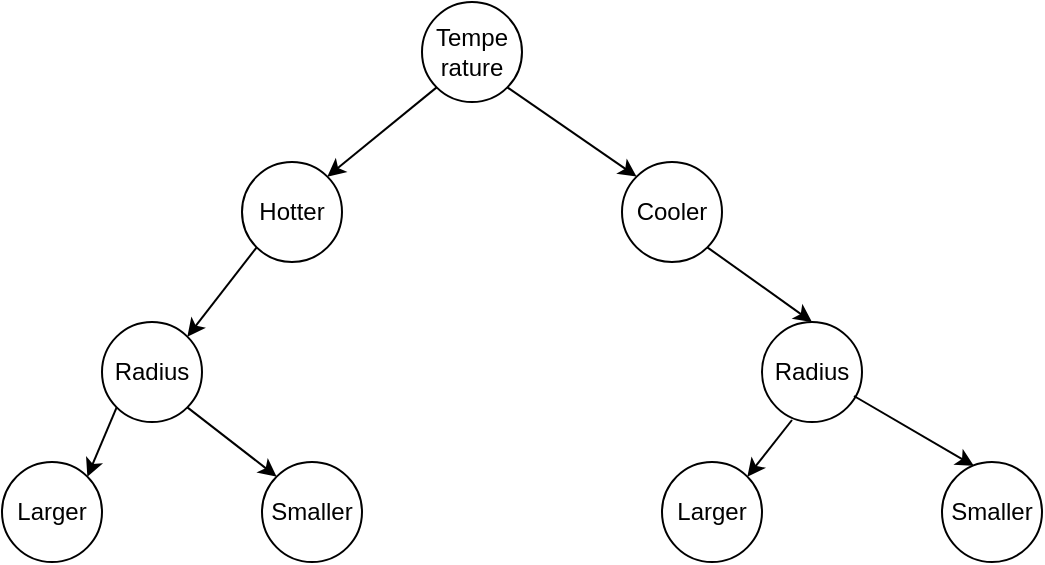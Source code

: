<mxfile version="20.7.4" type="device"><diagram id="ZBKA69yQjUkkztWzK1vy" name="Page-1"><mxGraphModel dx="1120" dy="395" grid="1" gridSize="10" guides="1" tooltips="1" connect="1" arrows="1" fold="1" page="1" pageScale="1" pageWidth="850" pageHeight="1100" math="0" shadow="0"><root><mxCell id="0"/><mxCell id="1" parent="0"/><mxCell id="1qGLSpMbMXiCchQUaI1S-7" value="Tempe&lt;br&gt;rature" style="ellipse;whiteSpace=wrap;html=1;aspect=fixed;" vertex="1" parent="1"><mxGeometry x="430" y="40" width="50" height="50" as="geometry"/></mxCell><mxCell id="1qGLSpMbMXiCchQUaI1S-9" value="Cooler" style="ellipse;whiteSpace=wrap;html=1;aspect=fixed;" vertex="1" parent="1"><mxGeometry x="530" y="120" width="50" height="50" as="geometry"/></mxCell><mxCell id="1qGLSpMbMXiCchQUaI1S-10" value="Hotter" style="ellipse;whiteSpace=wrap;html=1;aspect=fixed;" vertex="1" parent="1"><mxGeometry x="340" y="120" width="50" height="50" as="geometry"/></mxCell><mxCell id="1qGLSpMbMXiCchQUaI1S-11" value="Radius" style="ellipse;whiteSpace=wrap;html=1;aspect=fixed;" vertex="1" parent="1"><mxGeometry x="270" y="200" width="50" height="50" as="geometry"/></mxCell><mxCell id="1qGLSpMbMXiCchQUaI1S-12" value="Radius" style="ellipse;whiteSpace=wrap;html=1;aspect=fixed;" vertex="1" parent="1"><mxGeometry x="600" y="200" width="50" height="50" as="geometry"/></mxCell><mxCell id="1qGLSpMbMXiCchQUaI1S-13" value="Larger" style="ellipse;whiteSpace=wrap;html=1;aspect=fixed;" vertex="1" parent="1"><mxGeometry x="220" y="270" width="50" height="50" as="geometry"/></mxCell><mxCell id="1qGLSpMbMXiCchQUaI1S-14" value="Smaller" style="ellipse;whiteSpace=wrap;html=1;aspect=fixed;" vertex="1" parent="1"><mxGeometry x="350" y="270" width="50" height="50" as="geometry"/></mxCell><mxCell id="1qGLSpMbMXiCchQUaI1S-15" value="Larger" style="ellipse;whiteSpace=wrap;html=1;aspect=fixed;" vertex="1" parent="1"><mxGeometry x="550" y="270" width="50" height="50" as="geometry"/></mxCell><mxCell id="1qGLSpMbMXiCchQUaI1S-16" value="Smaller" style="ellipse;whiteSpace=wrap;html=1;aspect=fixed;" vertex="1" parent="1"><mxGeometry x="690" y="270" width="50" height="50" as="geometry"/></mxCell><mxCell id="1qGLSpMbMXiCchQUaI1S-17" value="" style="endArrow=classic;html=1;rounded=0;exitX=0;exitY=1;exitDx=0;exitDy=0;entryX=1;entryY=0;entryDx=0;entryDy=0;" edge="1" parent="1" source="1qGLSpMbMXiCchQUaI1S-7" target="1qGLSpMbMXiCchQUaI1S-10"><mxGeometry width="50" height="50" relative="1" as="geometry"><mxPoint x="170" y="120" as="sourcePoint"/><mxPoint x="220" y="70" as="targetPoint"/></mxGeometry></mxCell><mxCell id="1qGLSpMbMXiCchQUaI1S-18" value="" style="endArrow=classic;html=1;rounded=0;exitX=0;exitY=1;exitDx=0;exitDy=0;entryX=1;entryY=0;entryDx=0;entryDy=0;" edge="1" parent="1" source="1qGLSpMbMXiCchQUaI1S-10" target="1qGLSpMbMXiCchQUaI1S-11"><mxGeometry width="50" height="50" relative="1" as="geometry"><mxPoint x="80" y="240" as="sourcePoint"/><mxPoint x="130" y="190" as="targetPoint"/></mxGeometry></mxCell><mxCell id="1qGLSpMbMXiCchQUaI1S-19" value="" style="endArrow=classic;html=1;rounded=0;entryX=1;entryY=0;entryDx=0;entryDy=0;exitX=0;exitY=1;exitDx=0;exitDy=0;" edge="1" parent="1" source="1qGLSpMbMXiCchQUaI1S-11" target="1qGLSpMbMXiCchQUaI1S-13"><mxGeometry width="50" height="50" relative="1" as="geometry"><mxPoint x="190" y="190" as="sourcePoint"/><mxPoint x="240" y="140" as="targetPoint"/></mxGeometry></mxCell><mxCell id="1qGLSpMbMXiCchQUaI1S-20" value="" style="endArrow=classic;html=1;rounded=0;exitX=1;exitY=1;exitDx=0;exitDy=0;entryX=0;entryY=0;entryDx=0;entryDy=0;" edge="1" parent="1" source="1qGLSpMbMXiCchQUaI1S-11" target="1qGLSpMbMXiCchQUaI1S-14"><mxGeometry width="50" height="50" relative="1" as="geometry"><mxPoint x="310" y="370" as="sourcePoint"/><mxPoint x="360" y="320" as="targetPoint"/></mxGeometry></mxCell><mxCell id="1qGLSpMbMXiCchQUaI1S-21" value="" style="endArrow=classic;html=1;rounded=0;exitX=1;exitY=1;exitDx=0;exitDy=0;entryX=0;entryY=0;entryDx=0;entryDy=0;" edge="1" parent="1" source="1qGLSpMbMXiCchQUaI1S-7" target="1qGLSpMbMXiCchQUaI1S-9"><mxGeometry width="50" height="50" relative="1" as="geometry"><mxPoint x="560" y="100" as="sourcePoint"/><mxPoint x="610" y="50" as="targetPoint"/></mxGeometry></mxCell><mxCell id="1qGLSpMbMXiCchQUaI1S-22" value="" style="endArrow=classic;html=1;rounded=0;exitX=1;exitY=1;exitDx=0;exitDy=0;entryX=0.5;entryY=0;entryDx=0;entryDy=0;" edge="1" parent="1" source="1qGLSpMbMXiCchQUaI1S-9" target="1qGLSpMbMXiCchQUaI1S-12"><mxGeometry width="50" height="50" relative="1" as="geometry"><mxPoint x="660" y="140" as="sourcePoint"/><mxPoint x="710" y="90" as="targetPoint"/></mxGeometry></mxCell><mxCell id="1qGLSpMbMXiCchQUaI1S-23" value="" style="endArrow=classic;html=1;rounded=0;exitX=0.92;exitY=0.74;exitDx=0;exitDy=0;exitPerimeter=0;entryX=0.32;entryY=0.04;entryDx=0;entryDy=0;entryPerimeter=0;" edge="1" parent="1" source="1qGLSpMbMXiCchQUaI1S-12" target="1qGLSpMbMXiCchQUaI1S-16"><mxGeometry width="50" height="50" relative="1" as="geometry"><mxPoint x="670" y="180" as="sourcePoint"/><mxPoint x="720" y="130" as="targetPoint"/></mxGeometry></mxCell><mxCell id="1qGLSpMbMXiCchQUaI1S-24" value="" style="endArrow=classic;html=1;rounded=0;exitX=0.3;exitY=0.98;exitDx=0;exitDy=0;exitPerimeter=0;entryX=1;entryY=0;entryDx=0;entryDy=0;" edge="1" parent="1" source="1qGLSpMbMXiCchQUaI1S-12" target="1qGLSpMbMXiCchQUaI1S-15"><mxGeometry width="50" height="50" relative="1" as="geometry"><mxPoint x="520" y="310" as="sourcePoint"/><mxPoint x="570" y="260" as="targetPoint"/></mxGeometry></mxCell></root></mxGraphModel></diagram></mxfile>
